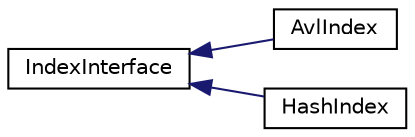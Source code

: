 digraph "Graphical Class Hierarchy"
{
  edge [fontname="Helvetica",fontsize="10",labelfontname="Helvetica",labelfontsize="10"];
  node [fontname="Helvetica",fontsize="10",shape=record];
  rankdir="LR";
  Node1 [label="IndexInterface",height=0.2,width=0.4,color="black", fillcolor="white", style="filled",URL="$classIndexInterface.html"];
  Node1 -> Node2 [dir="back",color="midnightblue",fontsize="10",style="solid",fontname="Helvetica"];
  Node2 [label="AvlIndex",height=0.2,width=0.4,color="black", fillcolor="white", style="filled",URL="$classAvlIndex.html"];
  Node1 -> Node3 [dir="back",color="midnightblue",fontsize="10",style="solid",fontname="Helvetica"];
  Node3 [label="HashIndex",height=0.2,width=0.4,color="black", fillcolor="white", style="filled",URL="$classHashIndex.html"];
}
